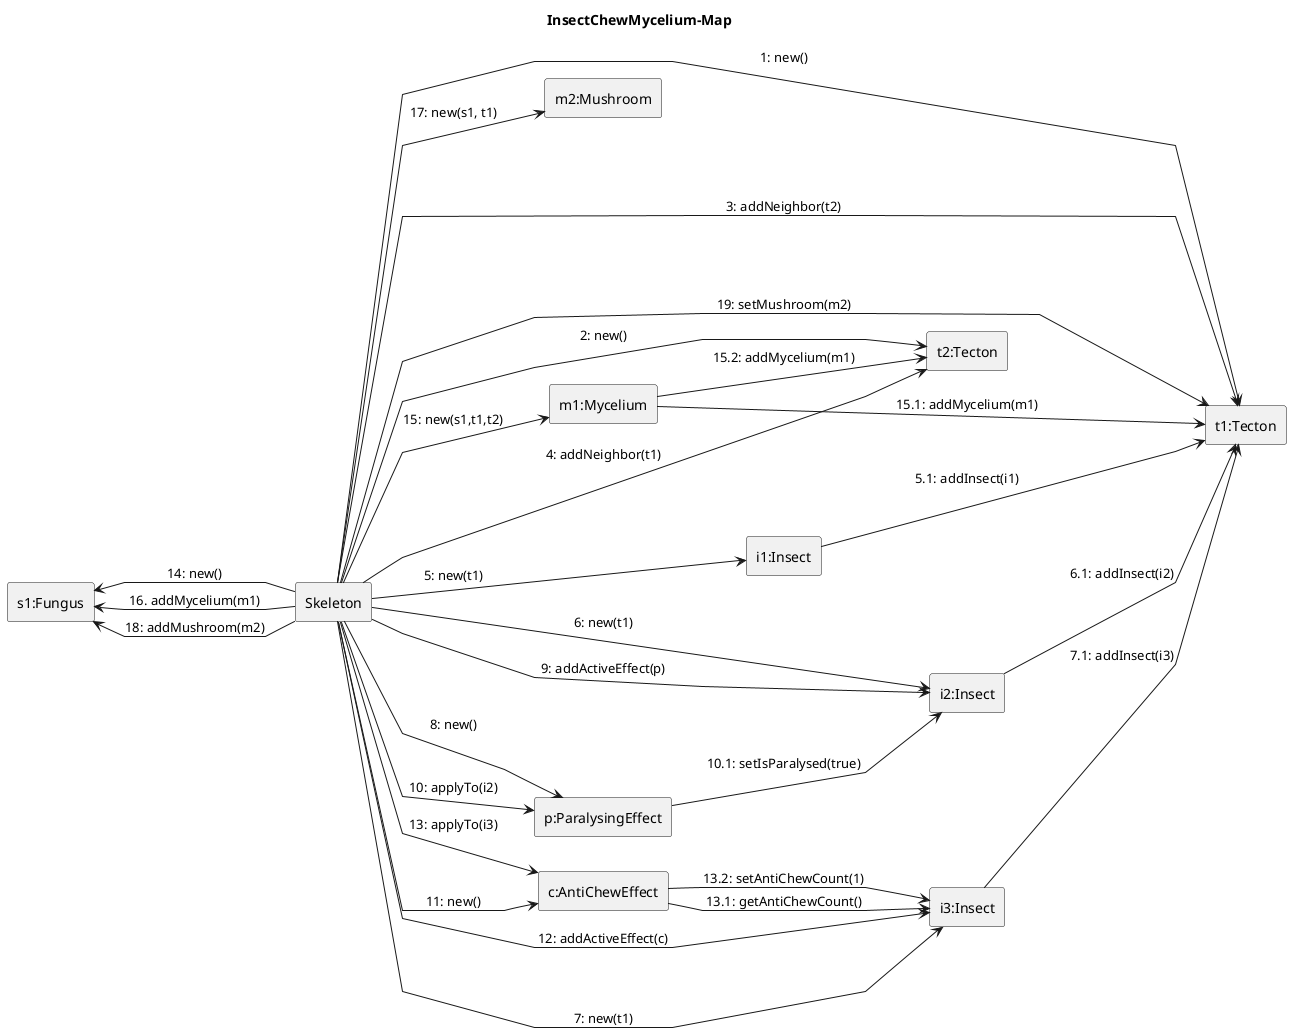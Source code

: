 @startuml Insect-chew-mycelium/map 
left to right direction
skinparam linetype polyline
title InsectChewMycelium-Map

rectangle Skeleton as S 

rectangle "s1:Fungus" as s1
rectangle "m1:Mycelium" as m1
rectangle "m2:Mushroom" as m2
rectangle "t1:Tecton" as t1
rectangle "t2:Tecton" as t2
rectangle "i1:Insect" as i1
rectangle "i2:Insect" as i2
rectangle "i3:Insect" as i3
rectangle "p:ParalysingEffect" as p
rectangle "c:AntiChewEffect" as c

S --> t1: 1: new()
S --> t2: 2: new()
S --> t1: 3: addNeighbor(t2)
S --> t2: 4: addNeighbor(t1)

S --> i1 : 5: new(t1)
i1 --> t1 : 5.1: addInsect(i1)
S --> i2 : 6: new(t1)
i2 --> t1 : 6.1: addInsect(i2)
S --> i3 : 7: new(t1)
i3 --> t1 : 7.1: addInsect(i3)

S --> p : 8: new()
S --> i2 : 9: addActiveEffect(p)
S --> p : 10: applyTo(i2)
p --> i2 : 10.1: setIsParalysed(true)

S --> c : 11: new()
S --> i3 : 12: addActiveEffect(c)
S --> c : 13: applyTo(i3)
c --> i3 : 13.1: getAntiChewCount()
c --> i3 : 13.2: setAntiChewCount(1)



S -left-> s1: 14: new()
S --> m1: 15: new(s1,t1,t2)
m1 --> t1 : 15.1: addMycelium(m1)
m1 --> t2 : 15.2: addMycelium(m1)
S --> s1: 16. addMycelium(m1)

S --> m2: 17: new(s1, t1)
S --> s1: 18: addMushroom(m2)
S --> t1: 19: setMushroom(m2)


@enduml